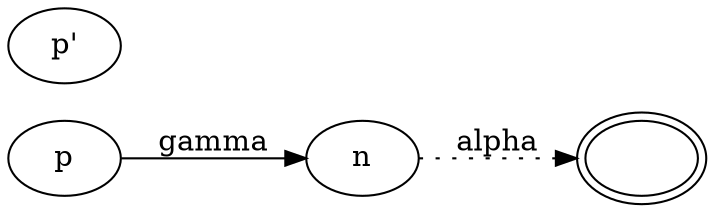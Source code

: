 digraph "A" {
  rankdir=LR;
  "acc" [label="", peripheries=2];

  "p'";
  "p" -> "n"  [label="gamma"];
  "n" -> "acc" [label="alpha", style="dotted"];
}

